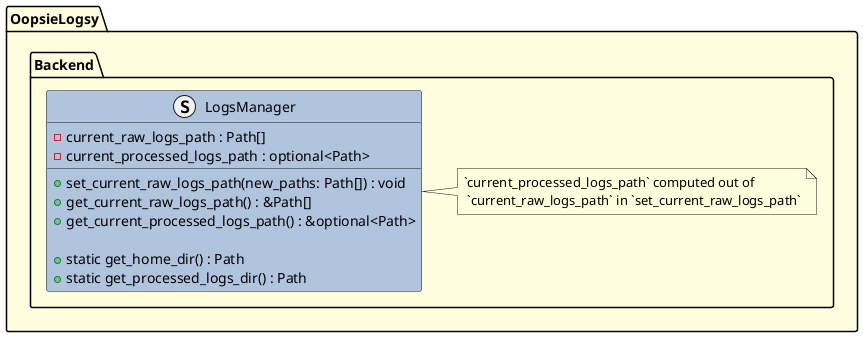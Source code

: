 @startuml Logs

package OopsieLogsy #LightYellow {
    package Backend {
        struct LogsManager #LightSteelBlue {
            - current_raw_logs_path : Path[]
            - current_processed_logs_path : optional<Path>

            + set_current_raw_logs_path(new_paths: Path[]) : void
            + get_current_raw_logs_path() : &Path[]
            + get_current_processed_logs_path() : &optional<Path>

            + static get_home_dir() : Path
            + static get_processed_logs_dir() : Path
        }
        note right
            `current_processed_logs_path` computed out of
             `current_raw_logs_path` in `set_current_raw_logs_path`
        end note
    }
}

@enduml
